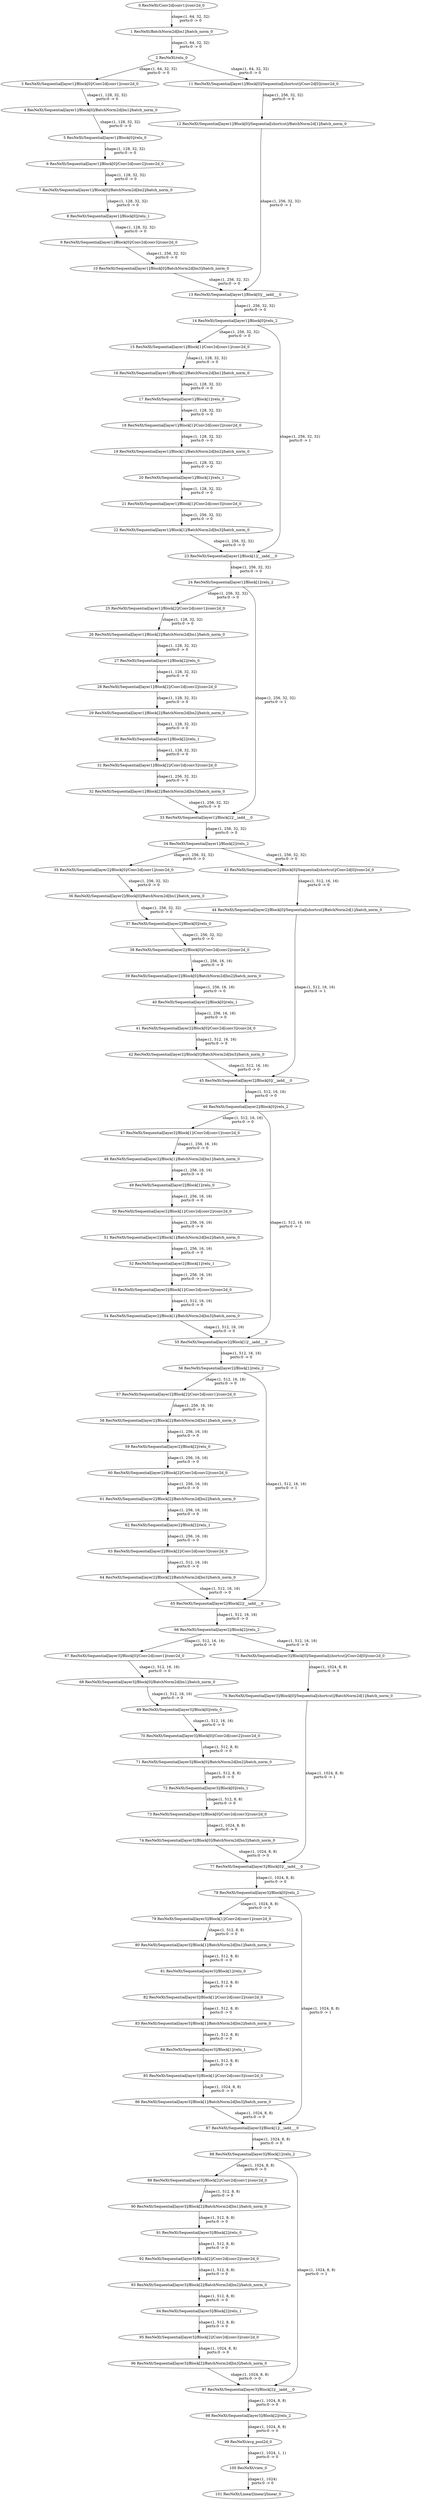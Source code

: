 strict digraph  {
"0 ResNeXt/Conv2d[conv1]/conv2d_0" [id=0, type=conv2d];
"1 ResNeXt/BatchNorm2d[bn1]/batch_norm_0" [id=1, type=batch_norm];
"2 ResNeXt/relu_0" [id=2, type=relu];
"3 ResNeXt/Sequential[layer1]/Block[0]/Conv2d[conv1]/conv2d_0" [id=3, type=conv2d];
"4 ResNeXt/Sequential[layer1]/Block[0]/BatchNorm2d[bn1]/batch_norm_0" [id=4, type=batch_norm];
"5 ResNeXt/Sequential[layer1]/Block[0]/relu_0" [id=5, type=relu];
"6 ResNeXt/Sequential[layer1]/Block[0]/Conv2d[conv2]/conv2d_0" [id=6, type=conv2d];
"7 ResNeXt/Sequential[layer1]/Block[0]/BatchNorm2d[bn2]/batch_norm_0" [id=7, type=batch_norm];
"8 ResNeXt/Sequential[layer1]/Block[0]/relu_1" [id=8, type=relu];
"9 ResNeXt/Sequential[layer1]/Block[0]/Conv2d[conv3]/conv2d_0" [id=9, type=conv2d];
"10 ResNeXt/Sequential[layer1]/Block[0]/BatchNorm2d[bn3]/batch_norm_0" [id=10, type=batch_norm];
"11 ResNeXt/Sequential[layer1]/Block[0]/Sequential[shortcut]/Conv2d[0]/conv2d_0" [id=11, type=conv2d];
"12 ResNeXt/Sequential[layer1]/Block[0]/Sequential[shortcut]/BatchNorm2d[1]/batch_norm_0" [id=12, type=batch_norm];
"13 ResNeXt/Sequential[layer1]/Block[0]/__iadd___0" [id=13, type=__iadd__];
"14 ResNeXt/Sequential[layer1]/Block[0]/relu_2" [id=14, type=relu];
"15 ResNeXt/Sequential[layer1]/Block[1]/Conv2d[conv1]/conv2d_0" [id=15, type=conv2d];
"16 ResNeXt/Sequential[layer1]/Block[1]/BatchNorm2d[bn1]/batch_norm_0" [id=16, type=batch_norm];
"17 ResNeXt/Sequential[layer1]/Block[1]/relu_0" [id=17, type=relu];
"18 ResNeXt/Sequential[layer1]/Block[1]/Conv2d[conv2]/conv2d_0" [id=18, type=conv2d];
"19 ResNeXt/Sequential[layer1]/Block[1]/BatchNorm2d[bn2]/batch_norm_0" [id=19, type=batch_norm];
"20 ResNeXt/Sequential[layer1]/Block[1]/relu_1" [id=20, type=relu];
"21 ResNeXt/Sequential[layer1]/Block[1]/Conv2d[conv3]/conv2d_0" [id=21, type=conv2d];
"22 ResNeXt/Sequential[layer1]/Block[1]/BatchNorm2d[bn3]/batch_norm_0" [id=22, type=batch_norm];
"23 ResNeXt/Sequential[layer1]/Block[1]/__iadd___0" [id=23, type=__iadd__];
"24 ResNeXt/Sequential[layer1]/Block[1]/relu_2" [id=24, type=relu];
"25 ResNeXt/Sequential[layer1]/Block[2]/Conv2d[conv1]/conv2d_0" [id=25, type=conv2d];
"26 ResNeXt/Sequential[layer1]/Block[2]/BatchNorm2d[bn1]/batch_norm_0" [id=26, type=batch_norm];
"27 ResNeXt/Sequential[layer1]/Block[2]/relu_0" [id=27, type=relu];
"28 ResNeXt/Sequential[layer1]/Block[2]/Conv2d[conv2]/conv2d_0" [id=28, type=conv2d];
"29 ResNeXt/Sequential[layer1]/Block[2]/BatchNorm2d[bn2]/batch_norm_0" [id=29, type=batch_norm];
"30 ResNeXt/Sequential[layer1]/Block[2]/relu_1" [id=30, type=relu];
"31 ResNeXt/Sequential[layer1]/Block[2]/Conv2d[conv3]/conv2d_0" [id=31, type=conv2d];
"32 ResNeXt/Sequential[layer1]/Block[2]/BatchNorm2d[bn3]/batch_norm_0" [id=32, type=batch_norm];
"33 ResNeXt/Sequential[layer1]/Block[2]/__iadd___0" [id=33, type=__iadd__];
"34 ResNeXt/Sequential[layer1]/Block[2]/relu_2" [id=34, type=relu];
"35 ResNeXt/Sequential[layer2]/Block[0]/Conv2d[conv1]/conv2d_0" [id=35, type=conv2d];
"36 ResNeXt/Sequential[layer2]/Block[0]/BatchNorm2d[bn1]/batch_norm_0" [id=36, type=batch_norm];
"37 ResNeXt/Sequential[layer2]/Block[0]/relu_0" [id=37, type=relu];
"38 ResNeXt/Sequential[layer2]/Block[0]/Conv2d[conv2]/conv2d_0" [id=38, type=conv2d];
"39 ResNeXt/Sequential[layer2]/Block[0]/BatchNorm2d[bn2]/batch_norm_0" [id=39, type=batch_norm];
"40 ResNeXt/Sequential[layer2]/Block[0]/relu_1" [id=40, type=relu];
"41 ResNeXt/Sequential[layer2]/Block[0]/Conv2d[conv3]/conv2d_0" [id=41, type=conv2d];
"42 ResNeXt/Sequential[layer2]/Block[0]/BatchNorm2d[bn3]/batch_norm_0" [id=42, type=batch_norm];
"43 ResNeXt/Sequential[layer2]/Block[0]/Sequential[shortcut]/Conv2d[0]/conv2d_0" [id=43, type=conv2d];
"44 ResNeXt/Sequential[layer2]/Block[0]/Sequential[shortcut]/BatchNorm2d[1]/batch_norm_0" [id=44, type=batch_norm];
"45 ResNeXt/Sequential[layer2]/Block[0]/__iadd___0" [id=45, type=__iadd__];
"46 ResNeXt/Sequential[layer2]/Block[0]/relu_2" [id=46, type=relu];
"47 ResNeXt/Sequential[layer2]/Block[1]/Conv2d[conv1]/conv2d_0" [id=47, type=conv2d];
"48 ResNeXt/Sequential[layer2]/Block[1]/BatchNorm2d[bn1]/batch_norm_0" [id=48, type=batch_norm];
"49 ResNeXt/Sequential[layer2]/Block[1]/relu_0" [id=49, type=relu];
"50 ResNeXt/Sequential[layer2]/Block[1]/Conv2d[conv2]/conv2d_0" [id=50, type=conv2d];
"51 ResNeXt/Sequential[layer2]/Block[1]/BatchNorm2d[bn2]/batch_norm_0" [id=51, type=batch_norm];
"52 ResNeXt/Sequential[layer2]/Block[1]/relu_1" [id=52, type=relu];
"53 ResNeXt/Sequential[layer2]/Block[1]/Conv2d[conv3]/conv2d_0" [id=53, type=conv2d];
"54 ResNeXt/Sequential[layer2]/Block[1]/BatchNorm2d[bn3]/batch_norm_0" [id=54, type=batch_norm];
"55 ResNeXt/Sequential[layer2]/Block[1]/__iadd___0" [id=55, type=__iadd__];
"56 ResNeXt/Sequential[layer2]/Block[1]/relu_2" [id=56, type=relu];
"57 ResNeXt/Sequential[layer2]/Block[2]/Conv2d[conv1]/conv2d_0" [id=57, type=conv2d];
"58 ResNeXt/Sequential[layer2]/Block[2]/BatchNorm2d[bn1]/batch_norm_0" [id=58, type=batch_norm];
"59 ResNeXt/Sequential[layer2]/Block[2]/relu_0" [id=59, type=relu];
"60 ResNeXt/Sequential[layer2]/Block[2]/Conv2d[conv2]/conv2d_0" [id=60, type=conv2d];
"61 ResNeXt/Sequential[layer2]/Block[2]/BatchNorm2d[bn2]/batch_norm_0" [id=61, type=batch_norm];
"62 ResNeXt/Sequential[layer2]/Block[2]/relu_1" [id=62, type=relu];
"63 ResNeXt/Sequential[layer2]/Block[2]/Conv2d[conv3]/conv2d_0" [id=63, type=conv2d];
"64 ResNeXt/Sequential[layer2]/Block[2]/BatchNorm2d[bn3]/batch_norm_0" [id=64, type=batch_norm];
"65 ResNeXt/Sequential[layer2]/Block[2]/__iadd___0" [id=65, type=__iadd__];
"66 ResNeXt/Sequential[layer2]/Block[2]/relu_2" [id=66, type=relu];
"67 ResNeXt/Sequential[layer3]/Block[0]/Conv2d[conv1]/conv2d_0" [id=67, type=conv2d];
"68 ResNeXt/Sequential[layer3]/Block[0]/BatchNorm2d[bn1]/batch_norm_0" [id=68, type=batch_norm];
"69 ResNeXt/Sequential[layer3]/Block[0]/relu_0" [id=69, type=relu];
"70 ResNeXt/Sequential[layer3]/Block[0]/Conv2d[conv2]/conv2d_0" [id=70, type=conv2d];
"71 ResNeXt/Sequential[layer3]/Block[0]/BatchNorm2d[bn2]/batch_norm_0" [id=71, type=batch_norm];
"72 ResNeXt/Sequential[layer3]/Block[0]/relu_1" [id=72, type=relu];
"73 ResNeXt/Sequential[layer3]/Block[0]/Conv2d[conv3]/conv2d_0" [id=73, type=conv2d];
"74 ResNeXt/Sequential[layer3]/Block[0]/BatchNorm2d[bn3]/batch_norm_0" [id=74, type=batch_norm];
"75 ResNeXt/Sequential[layer3]/Block[0]/Sequential[shortcut]/Conv2d[0]/conv2d_0" [id=75, type=conv2d];
"76 ResNeXt/Sequential[layer3]/Block[0]/Sequential[shortcut]/BatchNorm2d[1]/batch_norm_0" [id=76, type=batch_norm];
"77 ResNeXt/Sequential[layer3]/Block[0]/__iadd___0" [id=77, type=__iadd__];
"78 ResNeXt/Sequential[layer3]/Block[0]/relu_2" [id=78, type=relu];
"79 ResNeXt/Sequential[layer3]/Block[1]/Conv2d[conv1]/conv2d_0" [id=79, type=conv2d];
"80 ResNeXt/Sequential[layer3]/Block[1]/BatchNorm2d[bn1]/batch_norm_0" [id=80, type=batch_norm];
"81 ResNeXt/Sequential[layer3]/Block[1]/relu_0" [id=81, type=relu];
"82 ResNeXt/Sequential[layer3]/Block[1]/Conv2d[conv2]/conv2d_0" [id=82, type=conv2d];
"83 ResNeXt/Sequential[layer3]/Block[1]/BatchNorm2d[bn2]/batch_norm_0" [id=83, type=batch_norm];
"84 ResNeXt/Sequential[layer3]/Block[1]/relu_1" [id=84, type=relu];
"85 ResNeXt/Sequential[layer3]/Block[1]/Conv2d[conv3]/conv2d_0" [id=85, type=conv2d];
"86 ResNeXt/Sequential[layer3]/Block[1]/BatchNorm2d[bn3]/batch_norm_0" [id=86, type=batch_norm];
"87 ResNeXt/Sequential[layer3]/Block[1]/__iadd___0" [id=87, type=__iadd__];
"88 ResNeXt/Sequential[layer3]/Block[1]/relu_2" [id=88, type=relu];
"89 ResNeXt/Sequential[layer3]/Block[2]/Conv2d[conv1]/conv2d_0" [id=89, type=conv2d];
"90 ResNeXt/Sequential[layer3]/Block[2]/BatchNorm2d[bn1]/batch_norm_0" [id=90, type=batch_norm];
"91 ResNeXt/Sequential[layer3]/Block[2]/relu_0" [id=91, type=relu];
"92 ResNeXt/Sequential[layer3]/Block[2]/Conv2d[conv2]/conv2d_0" [id=92, type=conv2d];
"93 ResNeXt/Sequential[layer3]/Block[2]/BatchNorm2d[bn2]/batch_norm_0" [id=93, type=batch_norm];
"94 ResNeXt/Sequential[layer3]/Block[2]/relu_1" [id=94, type=relu];
"95 ResNeXt/Sequential[layer3]/Block[2]/Conv2d[conv3]/conv2d_0" [id=95, type=conv2d];
"96 ResNeXt/Sequential[layer3]/Block[2]/BatchNorm2d[bn3]/batch_norm_0" [id=96, type=batch_norm];
"97 ResNeXt/Sequential[layer3]/Block[2]/__iadd___0" [id=97, type=__iadd__];
"98 ResNeXt/Sequential[layer3]/Block[2]/relu_2" [id=98, type=relu];
"99 ResNeXt/avg_pool2d_0" [id=99, type=avg_pool2d];
"100 ResNeXt/view_0" [id=100, type=view];
"101 ResNeXt/Linear[linear]/linear_0" [id=101, type=linear];
"0 ResNeXt/Conv2d[conv1]/conv2d_0" -> "1 ResNeXt/BatchNorm2d[bn1]/batch_norm_0"  [label="shape:(1, 64, 32, 32)\nports:0 -> 0", style=solid];
"1 ResNeXt/BatchNorm2d[bn1]/batch_norm_0" -> "2 ResNeXt/relu_0"  [label="shape:(1, 64, 32, 32)\nports:0 -> 0", style=solid];
"2 ResNeXt/relu_0" -> "3 ResNeXt/Sequential[layer1]/Block[0]/Conv2d[conv1]/conv2d_0"  [label="shape:(1, 64, 32, 32)\nports:0 -> 0", style=solid];
"2 ResNeXt/relu_0" -> "11 ResNeXt/Sequential[layer1]/Block[0]/Sequential[shortcut]/Conv2d[0]/conv2d_0"  [label="shape:(1, 64, 32, 32)\nports:0 -> 0", style=solid];
"3 ResNeXt/Sequential[layer1]/Block[0]/Conv2d[conv1]/conv2d_0" -> "4 ResNeXt/Sequential[layer1]/Block[0]/BatchNorm2d[bn1]/batch_norm_0"  [label="shape:(1, 128, 32, 32)\nports:0 -> 0", style=solid];
"4 ResNeXt/Sequential[layer1]/Block[0]/BatchNorm2d[bn1]/batch_norm_0" -> "5 ResNeXt/Sequential[layer1]/Block[0]/relu_0"  [label="shape:(1, 128, 32, 32)\nports:0 -> 0", style=solid];
"5 ResNeXt/Sequential[layer1]/Block[0]/relu_0" -> "6 ResNeXt/Sequential[layer1]/Block[0]/Conv2d[conv2]/conv2d_0"  [label="shape:(1, 128, 32, 32)\nports:0 -> 0", style=solid];
"6 ResNeXt/Sequential[layer1]/Block[0]/Conv2d[conv2]/conv2d_0" -> "7 ResNeXt/Sequential[layer1]/Block[0]/BatchNorm2d[bn2]/batch_norm_0"  [label="shape:(1, 128, 32, 32)\nports:0 -> 0", style=solid];
"7 ResNeXt/Sequential[layer1]/Block[0]/BatchNorm2d[bn2]/batch_norm_0" -> "8 ResNeXt/Sequential[layer1]/Block[0]/relu_1"  [label="shape:(1, 128, 32, 32)\nports:0 -> 0", style=solid];
"8 ResNeXt/Sequential[layer1]/Block[0]/relu_1" -> "9 ResNeXt/Sequential[layer1]/Block[0]/Conv2d[conv3]/conv2d_0"  [label="shape:(1, 128, 32, 32)\nports:0 -> 0", style=solid];
"9 ResNeXt/Sequential[layer1]/Block[0]/Conv2d[conv3]/conv2d_0" -> "10 ResNeXt/Sequential[layer1]/Block[0]/BatchNorm2d[bn3]/batch_norm_0"  [label="shape:(1, 256, 32, 32)\nports:0 -> 0", style=solid];
"10 ResNeXt/Sequential[layer1]/Block[0]/BatchNorm2d[bn3]/batch_norm_0" -> "13 ResNeXt/Sequential[layer1]/Block[0]/__iadd___0"  [label="shape:(1, 256, 32, 32)\nports:0 -> 0", style=solid];
"11 ResNeXt/Sequential[layer1]/Block[0]/Sequential[shortcut]/Conv2d[0]/conv2d_0" -> "12 ResNeXt/Sequential[layer1]/Block[0]/Sequential[shortcut]/BatchNorm2d[1]/batch_norm_0"  [label="shape:(1, 256, 32, 32)\nports:0 -> 0", style=solid];
"12 ResNeXt/Sequential[layer1]/Block[0]/Sequential[shortcut]/BatchNorm2d[1]/batch_norm_0" -> "13 ResNeXt/Sequential[layer1]/Block[0]/__iadd___0"  [label="shape:(1, 256, 32, 32)\nports:0 -> 1", style=solid];
"13 ResNeXt/Sequential[layer1]/Block[0]/__iadd___0" -> "14 ResNeXt/Sequential[layer1]/Block[0]/relu_2"  [label="shape:(1, 256, 32, 32)\nports:0 -> 0", style=solid];
"14 ResNeXt/Sequential[layer1]/Block[0]/relu_2" -> "15 ResNeXt/Sequential[layer1]/Block[1]/Conv2d[conv1]/conv2d_0"  [label="shape:(1, 256, 32, 32)\nports:0 -> 0", style=solid];
"14 ResNeXt/Sequential[layer1]/Block[0]/relu_2" -> "23 ResNeXt/Sequential[layer1]/Block[1]/__iadd___0"  [label="shape:(1, 256, 32, 32)\nports:0 -> 1", style=solid];
"15 ResNeXt/Sequential[layer1]/Block[1]/Conv2d[conv1]/conv2d_0" -> "16 ResNeXt/Sequential[layer1]/Block[1]/BatchNorm2d[bn1]/batch_norm_0"  [label="shape:(1, 128, 32, 32)\nports:0 -> 0", style=solid];
"16 ResNeXt/Sequential[layer1]/Block[1]/BatchNorm2d[bn1]/batch_norm_0" -> "17 ResNeXt/Sequential[layer1]/Block[1]/relu_0"  [label="shape:(1, 128, 32, 32)\nports:0 -> 0", style=solid];
"17 ResNeXt/Sequential[layer1]/Block[1]/relu_0" -> "18 ResNeXt/Sequential[layer1]/Block[1]/Conv2d[conv2]/conv2d_0"  [label="shape:(1, 128, 32, 32)\nports:0 -> 0", style=solid];
"18 ResNeXt/Sequential[layer1]/Block[1]/Conv2d[conv2]/conv2d_0" -> "19 ResNeXt/Sequential[layer1]/Block[1]/BatchNorm2d[bn2]/batch_norm_0"  [label="shape:(1, 128, 32, 32)\nports:0 -> 0", style=solid];
"19 ResNeXt/Sequential[layer1]/Block[1]/BatchNorm2d[bn2]/batch_norm_0" -> "20 ResNeXt/Sequential[layer1]/Block[1]/relu_1"  [label="shape:(1, 128, 32, 32)\nports:0 -> 0", style=solid];
"20 ResNeXt/Sequential[layer1]/Block[1]/relu_1" -> "21 ResNeXt/Sequential[layer1]/Block[1]/Conv2d[conv3]/conv2d_0"  [label="shape:(1, 128, 32, 32)\nports:0 -> 0", style=solid];
"21 ResNeXt/Sequential[layer1]/Block[1]/Conv2d[conv3]/conv2d_0" -> "22 ResNeXt/Sequential[layer1]/Block[1]/BatchNorm2d[bn3]/batch_norm_0"  [label="shape:(1, 256, 32, 32)\nports:0 -> 0", style=solid];
"22 ResNeXt/Sequential[layer1]/Block[1]/BatchNorm2d[bn3]/batch_norm_0" -> "23 ResNeXt/Sequential[layer1]/Block[1]/__iadd___0"  [label="shape:(1, 256, 32, 32)\nports:0 -> 0", style=solid];
"23 ResNeXt/Sequential[layer1]/Block[1]/__iadd___0" -> "24 ResNeXt/Sequential[layer1]/Block[1]/relu_2"  [label="shape:(1, 256, 32, 32)\nports:0 -> 0", style=solid];
"24 ResNeXt/Sequential[layer1]/Block[1]/relu_2" -> "25 ResNeXt/Sequential[layer1]/Block[2]/Conv2d[conv1]/conv2d_0"  [label="shape:(1, 256, 32, 32)\nports:0 -> 0", style=solid];
"24 ResNeXt/Sequential[layer1]/Block[1]/relu_2" -> "33 ResNeXt/Sequential[layer1]/Block[2]/__iadd___0"  [label="shape:(1, 256, 32, 32)\nports:0 -> 1", style=solid];
"25 ResNeXt/Sequential[layer1]/Block[2]/Conv2d[conv1]/conv2d_0" -> "26 ResNeXt/Sequential[layer1]/Block[2]/BatchNorm2d[bn1]/batch_norm_0"  [label="shape:(1, 128, 32, 32)\nports:0 -> 0", style=solid];
"26 ResNeXt/Sequential[layer1]/Block[2]/BatchNorm2d[bn1]/batch_norm_0" -> "27 ResNeXt/Sequential[layer1]/Block[2]/relu_0"  [label="shape:(1, 128, 32, 32)\nports:0 -> 0", style=solid];
"27 ResNeXt/Sequential[layer1]/Block[2]/relu_0" -> "28 ResNeXt/Sequential[layer1]/Block[2]/Conv2d[conv2]/conv2d_0"  [label="shape:(1, 128, 32, 32)\nports:0 -> 0", style=solid];
"28 ResNeXt/Sequential[layer1]/Block[2]/Conv2d[conv2]/conv2d_0" -> "29 ResNeXt/Sequential[layer1]/Block[2]/BatchNorm2d[bn2]/batch_norm_0"  [label="shape:(1, 128, 32, 32)\nports:0 -> 0", style=solid];
"29 ResNeXt/Sequential[layer1]/Block[2]/BatchNorm2d[bn2]/batch_norm_0" -> "30 ResNeXt/Sequential[layer1]/Block[2]/relu_1"  [label="shape:(1, 128, 32, 32)\nports:0 -> 0", style=solid];
"30 ResNeXt/Sequential[layer1]/Block[2]/relu_1" -> "31 ResNeXt/Sequential[layer1]/Block[2]/Conv2d[conv3]/conv2d_0"  [label="shape:(1, 128, 32, 32)\nports:0 -> 0", style=solid];
"31 ResNeXt/Sequential[layer1]/Block[2]/Conv2d[conv3]/conv2d_0" -> "32 ResNeXt/Sequential[layer1]/Block[2]/BatchNorm2d[bn3]/batch_norm_0"  [label="shape:(1, 256, 32, 32)\nports:0 -> 0", style=solid];
"32 ResNeXt/Sequential[layer1]/Block[2]/BatchNorm2d[bn3]/batch_norm_0" -> "33 ResNeXt/Sequential[layer1]/Block[2]/__iadd___0"  [label="shape:(1, 256, 32, 32)\nports:0 -> 0", style=solid];
"33 ResNeXt/Sequential[layer1]/Block[2]/__iadd___0" -> "34 ResNeXt/Sequential[layer1]/Block[2]/relu_2"  [label="shape:(1, 256, 32, 32)\nports:0 -> 0", style=solid];
"34 ResNeXt/Sequential[layer1]/Block[2]/relu_2" -> "35 ResNeXt/Sequential[layer2]/Block[0]/Conv2d[conv1]/conv2d_0"  [label="shape:(1, 256, 32, 32)\nports:0 -> 0", style=solid];
"34 ResNeXt/Sequential[layer1]/Block[2]/relu_2" -> "43 ResNeXt/Sequential[layer2]/Block[0]/Sequential[shortcut]/Conv2d[0]/conv2d_0"  [label="shape:(1, 256, 32, 32)\nports:0 -> 0", style=solid];
"35 ResNeXt/Sequential[layer2]/Block[0]/Conv2d[conv1]/conv2d_0" -> "36 ResNeXt/Sequential[layer2]/Block[0]/BatchNorm2d[bn1]/batch_norm_0"  [label="shape:(1, 256, 32, 32)\nports:0 -> 0", style=solid];
"36 ResNeXt/Sequential[layer2]/Block[0]/BatchNorm2d[bn1]/batch_norm_0" -> "37 ResNeXt/Sequential[layer2]/Block[0]/relu_0"  [label="shape:(1, 256, 32, 32)\nports:0 -> 0", style=solid];
"37 ResNeXt/Sequential[layer2]/Block[0]/relu_0" -> "38 ResNeXt/Sequential[layer2]/Block[0]/Conv2d[conv2]/conv2d_0"  [label="shape:(1, 256, 32, 32)\nports:0 -> 0", style=solid];
"38 ResNeXt/Sequential[layer2]/Block[0]/Conv2d[conv2]/conv2d_0" -> "39 ResNeXt/Sequential[layer2]/Block[0]/BatchNorm2d[bn2]/batch_norm_0"  [label="shape:(1, 256, 16, 16)\nports:0 -> 0", style=solid];
"39 ResNeXt/Sequential[layer2]/Block[0]/BatchNorm2d[bn2]/batch_norm_0" -> "40 ResNeXt/Sequential[layer2]/Block[0]/relu_1"  [label="shape:(1, 256, 16, 16)\nports:0 -> 0", style=solid];
"40 ResNeXt/Sequential[layer2]/Block[0]/relu_1" -> "41 ResNeXt/Sequential[layer2]/Block[0]/Conv2d[conv3]/conv2d_0"  [label="shape:(1, 256, 16, 16)\nports:0 -> 0", style=solid];
"41 ResNeXt/Sequential[layer2]/Block[0]/Conv2d[conv3]/conv2d_0" -> "42 ResNeXt/Sequential[layer2]/Block[0]/BatchNorm2d[bn3]/batch_norm_0"  [label="shape:(1, 512, 16, 16)\nports:0 -> 0", style=solid];
"42 ResNeXt/Sequential[layer2]/Block[0]/BatchNorm2d[bn3]/batch_norm_0" -> "45 ResNeXt/Sequential[layer2]/Block[0]/__iadd___0"  [label="shape:(1, 512, 16, 16)\nports:0 -> 0", style=solid];
"43 ResNeXt/Sequential[layer2]/Block[0]/Sequential[shortcut]/Conv2d[0]/conv2d_0" -> "44 ResNeXt/Sequential[layer2]/Block[0]/Sequential[shortcut]/BatchNorm2d[1]/batch_norm_0"  [label="shape:(1, 512, 16, 16)\nports:0 -> 0", style=solid];
"44 ResNeXt/Sequential[layer2]/Block[0]/Sequential[shortcut]/BatchNorm2d[1]/batch_norm_0" -> "45 ResNeXt/Sequential[layer2]/Block[0]/__iadd___0"  [label="shape:(1, 512, 16, 16)\nports:0 -> 1", style=solid];
"45 ResNeXt/Sequential[layer2]/Block[0]/__iadd___0" -> "46 ResNeXt/Sequential[layer2]/Block[0]/relu_2"  [label="shape:(1, 512, 16, 16)\nports:0 -> 0", style=solid];
"46 ResNeXt/Sequential[layer2]/Block[0]/relu_2" -> "47 ResNeXt/Sequential[layer2]/Block[1]/Conv2d[conv1]/conv2d_0"  [label="shape:(1, 512, 16, 16)\nports:0 -> 0", style=solid];
"46 ResNeXt/Sequential[layer2]/Block[0]/relu_2" -> "55 ResNeXt/Sequential[layer2]/Block[1]/__iadd___0"  [label="shape:(1, 512, 16, 16)\nports:0 -> 1", style=solid];
"47 ResNeXt/Sequential[layer2]/Block[1]/Conv2d[conv1]/conv2d_0" -> "48 ResNeXt/Sequential[layer2]/Block[1]/BatchNorm2d[bn1]/batch_norm_0"  [label="shape:(1, 256, 16, 16)\nports:0 -> 0", style=solid];
"48 ResNeXt/Sequential[layer2]/Block[1]/BatchNorm2d[bn1]/batch_norm_0" -> "49 ResNeXt/Sequential[layer2]/Block[1]/relu_0"  [label="shape:(1, 256, 16, 16)\nports:0 -> 0", style=solid];
"49 ResNeXt/Sequential[layer2]/Block[1]/relu_0" -> "50 ResNeXt/Sequential[layer2]/Block[1]/Conv2d[conv2]/conv2d_0"  [label="shape:(1, 256, 16, 16)\nports:0 -> 0", style=solid];
"50 ResNeXt/Sequential[layer2]/Block[1]/Conv2d[conv2]/conv2d_0" -> "51 ResNeXt/Sequential[layer2]/Block[1]/BatchNorm2d[bn2]/batch_norm_0"  [label="shape:(1, 256, 16, 16)\nports:0 -> 0", style=solid];
"51 ResNeXt/Sequential[layer2]/Block[1]/BatchNorm2d[bn2]/batch_norm_0" -> "52 ResNeXt/Sequential[layer2]/Block[1]/relu_1"  [label="shape:(1, 256, 16, 16)\nports:0 -> 0", style=solid];
"52 ResNeXt/Sequential[layer2]/Block[1]/relu_1" -> "53 ResNeXt/Sequential[layer2]/Block[1]/Conv2d[conv3]/conv2d_0"  [label="shape:(1, 256, 16, 16)\nports:0 -> 0", style=solid];
"53 ResNeXt/Sequential[layer2]/Block[1]/Conv2d[conv3]/conv2d_0" -> "54 ResNeXt/Sequential[layer2]/Block[1]/BatchNorm2d[bn3]/batch_norm_0"  [label="shape:(1, 512, 16, 16)\nports:0 -> 0", style=solid];
"54 ResNeXt/Sequential[layer2]/Block[1]/BatchNorm2d[bn3]/batch_norm_0" -> "55 ResNeXt/Sequential[layer2]/Block[1]/__iadd___0"  [label="shape:(1, 512, 16, 16)\nports:0 -> 0", style=solid];
"55 ResNeXt/Sequential[layer2]/Block[1]/__iadd___0" -> "56 ResNeXt/Sequential[layer2]/Block[1]/relu_2"  [label="shape:(1, 512, 16, 16)\nports:0 -> 0", style=solid];
"56 ResNeXt/Sequential[layer2]/Block[1]/relu_2" -> "57 ResNeXt/Sequential[layer2]/Block[2]/Conv2d[conv1]/conv2d_0"  [label="shape:(1, 512, 16, 16)\nports:0 -> 0", style=solid];
"56 ResNeXt/Sequential[layer2]/Block[1]/relu_2" -> "65 ResNeXt/Sequential[layer2]/Block[2]/__iadd___0"  [label="shape:(1, 512, 16, 16)\nports:0 -> 1", style=solid];
"57 ResNeXt/Sequential[layer2]/Block[2]/Conv2d[conv1]/conv2d_0" -> "58 ResNeXt/Sequential[layer2]/Block[2]/BatchNorm2d[bn1]/batch_norm_0"  [label="shape:(1, 256, 16, 16)\nports:0 -> 0", style=solid];
"58 ResNeXt/Sequential[layer2]/Block[2]/BatchNorm2d[bn1]/batch_norm_0" -> "59 ResNeXt/Sequential[layer2]/Block[2]/relu_0"  [label="shape:(1, 256, 16, 16)\nports:0 -> 0", style=solid];
"59 ResNeXt/Sequential[layer2]/Block[2]/relu_0" -> "60 ResNeXt/Sequential[layer2]/Block[2]/Conv2d[conv2]/conv2d_0"  [label="shape:(1, 256, 16, 16)\nports:0 -> 0", style=solid];
"60 ResNeXt/Sequential[layer2]/Block[2]/Conv2d[conv2]/conv2d_0" -> "61 ResNeXt/Sequential[layer2]/Block[2]/BatchNorm2d[bn2]/batch_norm_0"  [label="shape:(1, 256, 16, 16)\nports:0 -> 0", style=solid];
"61 ResNeXt/Sequential[layer2]/Block[2]/BatchNorm2d[bn2]/batch_norm_0" -> "62 ResNeXt/Sequential[layer2]/Block[2]/relu_1"  [label="shape:(1, 256, 16, 16)\nports:0 -> 0", style=solid];
"62 ResNeXt/Sequential[layer2]/Block[2]/relu_1" -> "63 ResNeXt/Sequential[layer2]/Block[2]/Conv2d[conv3]/conv2d_0"  [label="shape:(1, 256, 16, 16)\nports:0 -> 0", style=solid];
"63 ResNeXt/Sequential[layer2]/Block[2]/Conv2d[conv3]/conv2d_0" -> "64 ResNeXt/Sequential[layer2]/Block[2]/BatchNorm2d[bn3]/batch_norm_0"  [label="shape:(1, 512, 16, 16)\nports:0 -> 0", style=solid];
"64 ResNeXt/Sequential[layer2]/Block[2]/BatchNorm2d[bn3]/batch_norm_0" -> "65 ResNeXt/Sequential[layer2]/Block[2]/__iadd___0"  [label="shape:(1, 512, 16, 16)\nports:0 -> 0", style=solid];
"65 ResNeXt/Sequential[layer2]/Block[2]/__iadd___0" -> "66 ResNeXt/Sequential[layer2]/Block[2]/relu_2"  [label="shape:(1, 512, 16, 16)\nports:0 -> 0", style=solid];
"66 ResNeXt/Sequential[layer2]/Block[2]/relu_2" -> "67 ResNeXt/Sequential[layer3]/Block[0]/Conv2d[conv1]/conv2d_0"  [label="shape:(1, 512, 16, 16)\nports:0 -> 0", style=solid];
"66 ResNeXt/Sequential[layer2]/Block[2]/relu_2" -> "75 ResNeXt/Sequential[layer3]/Block[0]/Sequential[shortcut]/Conv2d[0]/conv2d_0"  [label="shape:(1, 512, 16, 16)\nports:0 -> 0", style=solid];
"67 ResNeXt/Sequential[layer3]/Block[0]/Conv2d[conv1]/conv2d_0" -> "68 ResNeXt/Sequential[layer3]/Block[0]/BatchNorm2d[bn1]/batch_norm_0"  [label="shape:(1, 512, 16, 16)\nports:0 -> 0", style=solid];
"68 ResNeXt/Sequential[layer3]/Block[0]/BatchNorm2d[bn1]/batch_norm_0" -> "69 ResNeXt/Sequential[layer3]/Block[0]/relu_0"  [label="shape:(1, 512, 16, 16)\nports:0 -> 0", style=solid];
"69 ResNeXt/Sequential[layer3]/Block[0]/relu_0" -> "70 ResNeXt/Sequential[layer3]/Block[0]/Conv2d[conv2]/conv2d_0"  [label="shape:(1, 512, 16, 16)\nports:0 -> 0", style=solid];
"70 ResNeXt/Sequential[layer3]/Block[0]/Conv2d[conv2]/conv2d_0" -> "71 ResNeXt/Sequential[layer3]/Block[0]/BatchNorm2d[bn2]/batch_norm_0"  [label="shape:(1, 512, 8, 8)\nports:0 -> 0", style=solid];
"71 ResNeXt/Sequential[layer3]/Block[0]/BatchNorm2d[bn2]/batch_norm_0" -> "72 ResNeXt/Sequential[layer3]/Block[0]/relu_1"  [label="shape:(1, 512, 8, 8)\nports:0 -> 0", style=solid];
"72 ResNeXt/Sequential[layer3]/Block[0]/relu_1" -> "73 ResNeXt/Sequential[layer3]/Block[0]/Conv2d[conv3]/conv2d_0"  [label="shape:(1, 512, 8, 8)\nports:0 -> 0", style=solid];
"73 ResNeXt/Sequential[layer3]/Block[0]/Conv2d[conv3]/conv2d_0" -> "74 ResNeXt/Sequential[layer3]/Block[0]/BatchNorm2d[bn3]/batch_norm_0"  [label="shape:(1, 1024, 8, 8)\nports:0 -> 0", style=solid];
"74 ResNeXt/Sequential[layer3]/Block[0]/BatchNorm2d[bn3]/batch_norm_0" -> "77 ResNeXt/Sequential[layer3]/Block[0]/__iadd___0"  [label="shape:(1, 1024, 8, 8)\nports:0 -> 0", style=solid];
"75 ResNeXt/Sequential[layer3]/Block[0]/Sequential[shortcut]/Conv2d[0]/conv2d_0" -> "76 ResNeXt/Sequential[layer3]/Block[0]/Sequential[shortcut]/BatchNorm2d[1]/batch_norm_0"  [label="shape:(1, 1024, 8, 8)\nports:0 -> 0", style=solid];
"76 ResNeXt/Sequential[layer3]/Block[0]/Sequential[shortcut]/BatchNorm2d[1]/batch_norm_0" -> "77 ResNeXt/Sequential[layer3]/Block[0]/__iadd___0"  [label="shape:(1, 1024, 8, 8)\nports:0 -> 1", style=solid];
"77 ResNeXt/Sequential[layer3]/Block[0]/__iadd___0" -> "78 ResNeXt/Sequential[layer3]/Block[0]/relu_2"  [label="shape:(1, 1024, 8, 8)\nports:0 -> 0", style=solid];
"78 ResNeXt/Sequential[layer3]/Block[0]/relu_2" -> "79 ResNeXt/Sequential[layer3]/Block[1]/Conv2d[conv1]/conv2d_0"  [label="shape:(1, 1024, 8, 8)\nports:0 -> 0", style=solid];
"78 ResNeXt/Sequential[layer3]/Block[0]/relu_2" -> "87 ResNeXt/Sequential[layer3]/Block[1]/__iadd___0"  [label="shape:(1, 1024, 8, 8)\nports:0 -> 1", style=solid];
"79 ResNeXt/Sequential[layer3]/Block[1]/Conv2d[conv1]/conv2d_0" -> "80 ResNeXt/Sequential[layer3]/Block[1]/BatchNorm2d[bn1]/batch_norm_0"  [label="shape:(1, 512, 8, 8)\nports:0 -> 0", style=solid];
"80 ResNeXt/Sequential[layer3]/Block[1]/BatchNorm2d[bn1]/batch_norm_0" -> "81 ResNeXt/Sequential[layer3]/Block[1]/relu_0"  [label="shape:(1, 512, 8, 8)\nports:0 -> 0", style=solid];
"81 ResNeXt/Sequential[layer3]/Block[1]/relu_0" -> "82 ResNeXt/Sequential[layer3]/Block[1]/Conv2d[conv2]/conv2d_0"  [label="shape:(1, 512, 8, 8)\nports:0 -> 0", style=solid];
"82 ResNeXt/Sequential[layer3]/Block[1]/Conv2d[conv2]/conv2d_0" -> "83 ResNeXt/Sequential[layer3]/Block[1]/BatchNorm2d[bn2]/batch_norm_0"  [label="shape:(1, 512, 8, 8)\nports:0 -> 0", style=solid];
"83 ResNeXt/Sequential[layer3]/Block[1]/BatchNorm2d[bn2]/batch_norm_0" -> "84 ResNeXt/Sequential[layer3]/Block[1]/relu_1"  [label="shape:(1, 512, 8, 8)\nports:0 -> 0", style=solid];
"84 ResNeXt/Sequential[layer3]/Block[1]/relu_1" -> "85 ResNeXt/Sequential[layer3]/Block[1]/Conv2d[conv3]/conv2d_0"  [label="shape:(1, 512, 8, 8)\nports:0 -> 0", style=solid];
"85 ResNeXt/Sequential[layer3]/Block[1]/Conv2d[conv3]/conv2d_0" -> "86 ResNeXt/Sequential[layer3]/Block[1]/BatchNorm2d[bn3]/batch_norm_0"  [label="shape:(1, 1024, 8, 8)\nports:0 -> 0", style=solid];
"86 ResNeXt/Sequential[layer3]/Block[1]/BatchNorm2d[bn3]/batch_norm_0" -> "87 ResNeXt/Sequential[layer3]/Block[1]/__iadd___0"  [label="shape:(1, 1024, 8, 8)\nports:0 -> 0", style=solid];
"87 ResNeXt/Sequential[layer3]/Block[1]/__iadd___0" -> "88 ResNeXt/Sequential[layer3]/Block[1]/relu_2"  [label="shape:(1, 1024, 8, 8)\nports:0 -> 0", style=solid];
"88 ResNeXt/Sequential[layer3]/Block[1]/relu_2" -> "89 ResNeXt/Sequential[layer3]/Block[2]/Conv2d[conv1]/conv2d_0"  [label="shape:(1, 1024, 8, 8)\nports:0 -> 0", style=solid];
"88 ResNeXt/Sequential[layer3]/Block[1]/relu_2" -> "97 ResNeXt/Sequential[layer3]/Block[2]/__iadd___0"  [label="shape:(1, 1024, 8, 8)\nports:0 -> 1", style=solid];
"89 ResNeXt/Sequential[layer3]/Block[2]/Conv2d[conv1]/conv2d_0" -> "90 ResNeXt/Sequential[layer3]/Block[2]/BatchNorm2d[bn1]/batch_norm_0"  [label="shape:(1, 512, 8, 8)\nports:0 -> 0", style=solid];
"90 ResNeXt/Sequential[layer3]/Block[2]/BatchNorm2d[bn1]/batch_norm_0" -> "91 ResNeXt/Sequential[layer3]/Block[2]/relu_0"  [label="shape:(1, 512, 8, 8)\nports:0 -> 0", style=solid];
"91 ResNeXt/Sequential[layer3]/Block[2]/relu_0" -> "92 ResNeXt/Sequential[layer3]/Block[2]/Conv2d[conv2]/conv2d_0"  [label="shape:(1, 512, 8, 8)\nports:0 -> 0", style=solid];
"92 ResNeXt/Sequential[layer3]/Block[2]/Conv2d[conv2]/conv2d_0" -> "93 ResNeXt/Sequential[layer3]/Block[2]/BatchNorm2d[bn2]/batch_norm_0"  [label="shape:(1, 512, 8, 8)\nports:0 -> 0", style=solid];
"93 ResNeXt/Sequential[layer3]/Block[2]/BatchNorm2d[bn2]/batch_norm_0" -> "94 ResNeXt/Sequential[layer3]/Block[2]/relu_1"  [label="shape:(1, 512, 8, 8)\nports:0 -> 0", style=solid];
"94 ResNeXt/Sequential[layer3]/Block[2]/relu_1" -> "95 ResNeXt/Sequential[layer3]/Block[2]/Conv2d[conv3]/conv2d_0"  [label="shape:(1, 512, 8, 8)\nports:0 -> 0", style=solid];
"95 ResNeXt/Sequential[layer3]/Block[2]/Conv2d[conv3]/conv2d_0" -> "96 ResNeXt/Sequential[layer3]/Block[2]/BatchNorm2d[bn3]/batch_norm_0"  [label="shape:(1, 1024, 8, 8)\nports:0 -> 0", style=solid];
"96 ResNeXt/Sequential[layer3]/Block[2]/BatchNorm2d[bn3]/batch_norm_0" -> "97 ResNeXt/Sequential[layer3]/Block[2]/__iadd___0"  [label="shape:(1, 1024, 8, 8)\nports:0 -> 0", style=solid];
"97 ResNeXt/Sequential[layer3]/Block[2]/__iadd___0" -> "98 ResNeXt/Sequential[layer3]/Block[2]/relu_2"  [label="shape:(1, 1024, 8, 8)\nports:0 -> 0", style=solid];
"98 ResNeXt/Sequential[layer3]/Block[2]/relu_2" -> "99 ResNeXt/avg_pool2d_0"  [label="shape:(1, 1024, 8, 8)\nports:0 -> 0", style=solid];
"99 ResNeXt/avg_pool2d_0" -> "100 ResNeXt/view_0"  [label="shape:(1, 1024, 1, 1)\nports:0 -> 0", style=solid];
"100 ResNeXt/view_0" -> "101 ResNeXt/Linear[linear]/linear_0"  [label="shape:(1, 1024)\nports:0 -> 0", style=solid];
}
